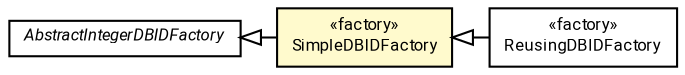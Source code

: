 #!/usr/local/bin/dot
#
# Class diagram 
# Generated by UMLGraph version R5_7_2-60-g0e99a6 (http://www.spinellis.gr/umlgraph/)
#

digraph G {
	graph [fontnames="svg"]
	edge [fontname="Roboto",fontsize=7,labelfontname="Roboto",labelfontsize=7,color="black"];
	node [fontname="Roboto",fontcolor="black",fontsize=8,shape=plaintext,margin=0,width=0,height=0];
	nodesep=0.15;
	ranksep=0.25;
	rankdir=LR;
	// de.lmu.ifi.dbs.elki.database.ids.integer.AbstractIntegerDBIDFactory
	c9451844 [label=<<table title="de.lmu.ifi.dbs.elki.database.ids.integer.AbstractIntegerDBIDFactory" border="0" cellborder="1" cellspacing="0" cellpadding="2" href="AbstractIntegerDBIDFactory.html" target="_parent">
		<tr><td><table border="0" cellspacing="0" cellpadding="1">
		<tr><td align="center" balign="center"> <font face="Roboto"><i>AbstractIntegerDBIDFactory</i></font> </td></tr>
		</table></td></tr>
		</table>>, URL="AbstractIntegerDBIDFactory.html"];
	// de.lmu.ifi.dbs.elki.database.ids.integer.SimpleDBIDFactory
	c9451874 [label=<<table title="de.lmu.ifi.dbs.elki.database.ids.integer.SimpleDBIDFactory" border="0" cellborder="1" cellspacing="0" cellpadding="2" bgcolor="lemonChiffon" href="SimpleDBIDFactory.html" target="_parent">
		<tr><td><table border="0" cellspacing="0" cellpadding="1">
		<tr><td align="center" balign="center"> &#171;factory&#187; </td></tr>
		<tr><td align="center" balign="center"> <font face="Roboto">SimpleDBIDFactory</font> </td></tr>
		</table></td></tr>
		</table>>, URL="SimpleDBIDFactory.html"];
	// de.lmu.ifi.dbs.elki.database.ids.integer.ReusingDBIDFactory
	c9451878 [label=<<table title="de.lmu.ifi.dbs.elki.database.ids.integer.ReusingDBIDFactory" border="0" cellborder="1" cellspacing="0" cellpadding="2" href="ReusingDBIDFactory.html" target="_parent">
		<tr><td><table border="0" cellspacing="0" cellpadding="1">
		<tr><td align="center" balign="center"> &#171;factory&#187; </td></tr>
		<tr><td align="center" balign="center"> <font face="Roboto">ReusingDBIDFactory</font> </td></tr>
		</table></td></tr>
		</table>>, URL="ReusingDBIDFactory.html"];
	// de.lmu.ifi.dbs.elki.database.ids.integer.SimpleDBIDFactory extends de.lmu.ifi.dbs.elki.database.ids.integer.AbstractIntegerDBIDFactory
	c9451844 -> c9451874 [arrowtail=empty,dir=back,weight=10];
	// de.lmu.ifi.dbs.elki.database.ids.integer.ReusingDBIDFactory extends de.lmu.ifi.dbs.elki.database.ids.integer.SimpleDBIDFactory
	c9451874 -> c9451878 [arrowtail=empty,dir=back,weight=10];
}

